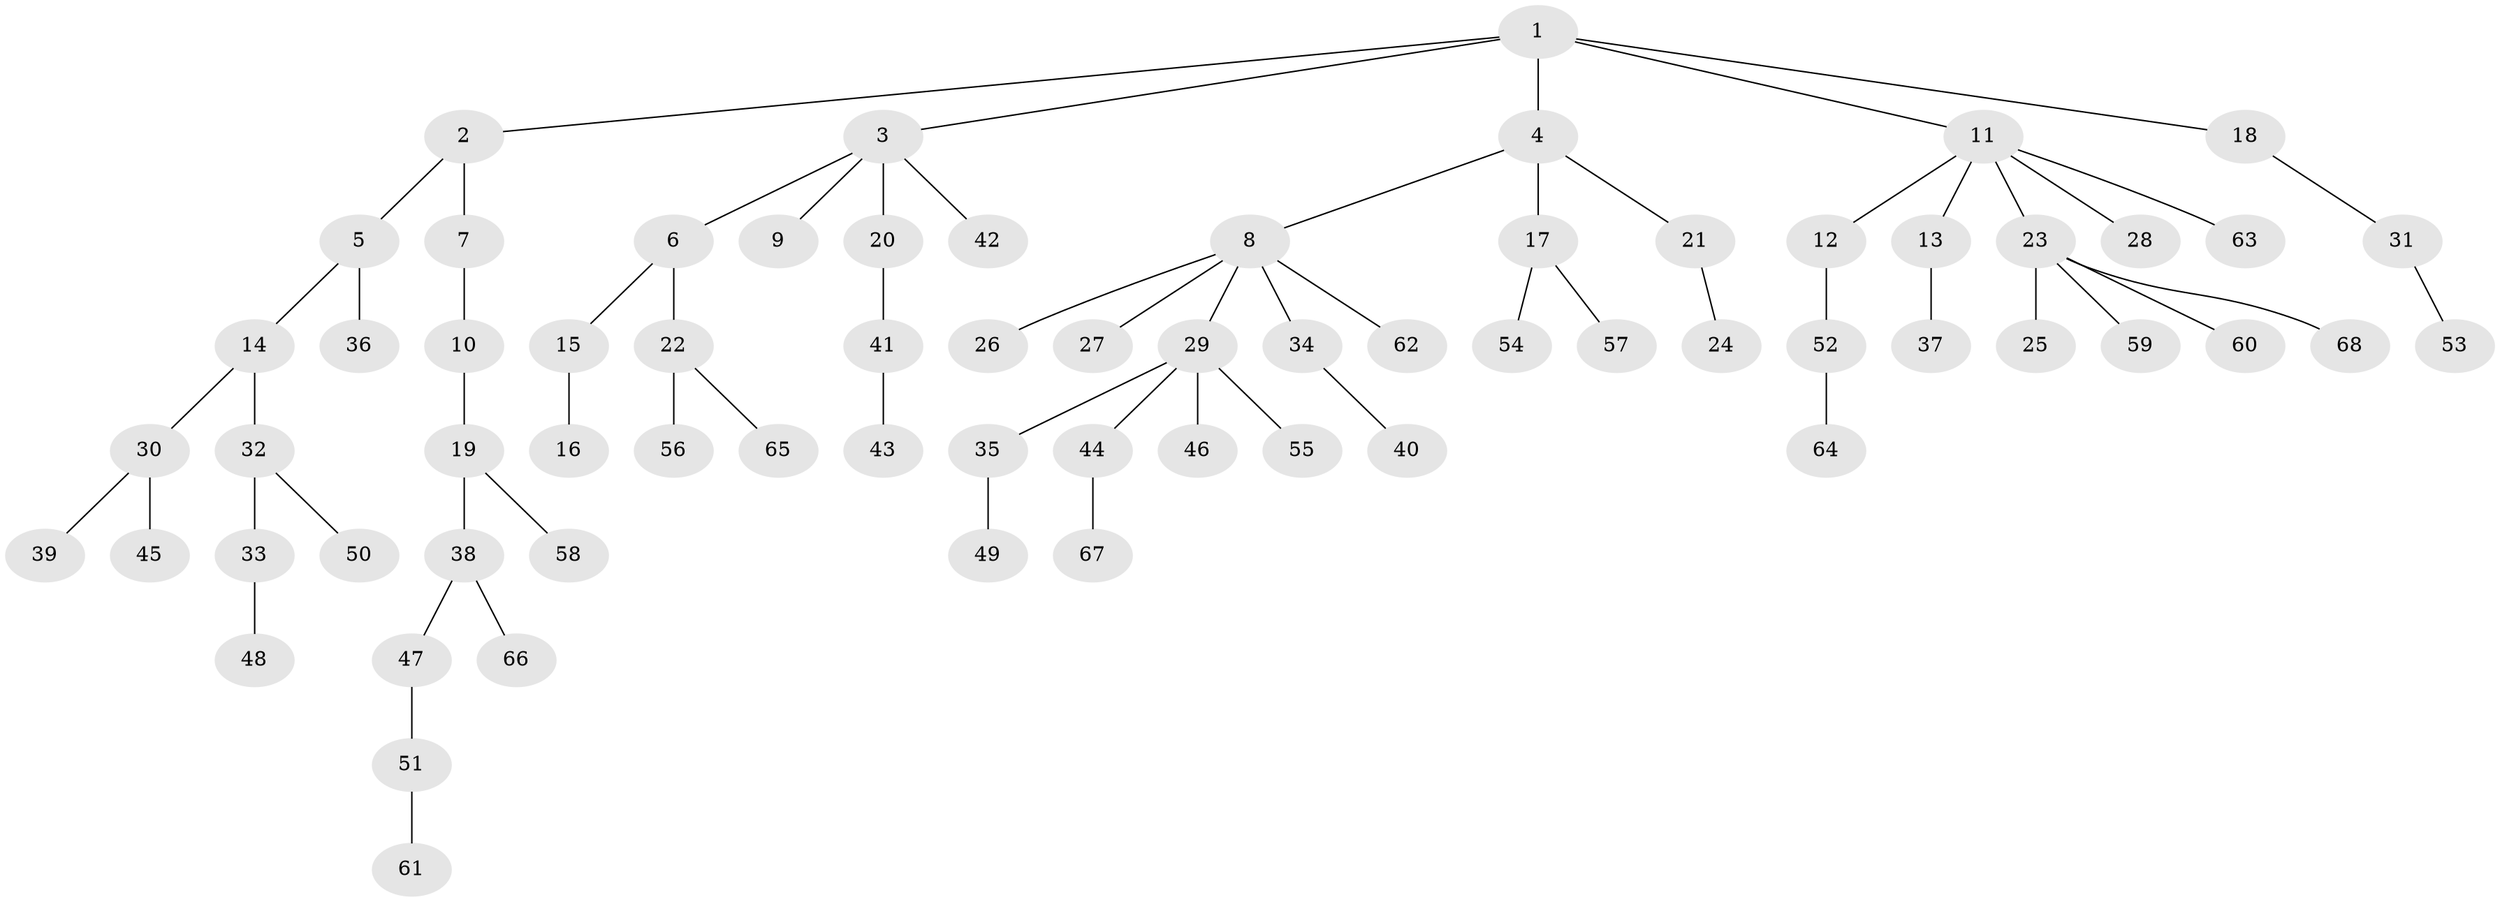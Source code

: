 // Generated by graph-tools (version 1.1) at 2025/26/03/09/25 03:26:28]
// undirected, 68 vertices, 67 edges
graph export_dot {
graph [start="1"]
  node [color=gray90,style=filled];
  1;
  2;
  3;
  4;
  5;
  6;
  7;
  8;
  9;
  10;
  11;
  12;
  13;
  14;
  15;
  16;
  17;
  18;
  19;
  20;
  21;
  22;
  23;
  24;
  25;
  26;
  27;
  28;
  29;
  30;
  31;
  32;
  33;
  34;
  35;
  36;
  37;
  38;
  39;
  40;
  41;
  42;
  43;
  44;
  45;
  46;
  47;
  48;
  49;
  50;
  51;
  52;
  53;
  54;
  55;
  56;
  57;
  58;
  59;
  60;
  61;
  62;
  63;
  64;
  65;
  66;
  67;
  68;
  1 -- 2;
  1 -- 3;
  1 -- 4;
  1 -- 11;
  1 -- 18;
  2 -- 5;
  2 -- 7;
  3 -- 6;
  3 -- 9;
  3 -- 20;
  3 -- 42;
  4 -- 8;
  4 -- 17;
  4 -- 21;
  5 -- 14;
  5 -- 36;
  6 -- 15;
  6 -- 22;
  7 -- 10;
  8 -- 26;
  8 -- 27;
  8 -- 29;
  8 -- 34;
  8 -- 62;
  10 -- 19;
  11 -- 12;
  11 -- 13;
  11 -- 23;
  11 -- 28;
  11 -- 63;
  12 -- 52;
  13 -- 37;
  14 -- 30;
  14 -- 32;
  15 -- 16;
  17 -- 54;
  17 -- 57;
  18 -- 31;
  19 -- 38;
  19 -- 58;
  20 -- 41;
  21 -- 24;
  22 -- 56;
  22 -- 65;
  23 -- 25;
  23 -- 59;
  23 -- 60;
  23 -- 68;
  29 -- 35;
  29 -- 44;
  29 -- 46;
  29 -- 55;
  30 -- 39;
  30 -- 45;
  31 -- 53;
  32 -- 33;
  32 -- 50;
  33 -- 48;
  34 -- 40;
  35 -- 49;
  38 -- 47;
  38 -- 66;
  41 -- 43;
  44 -- 67;
  47 -- 51;
  51 -- 61;
  52 -- 64;
}
